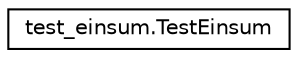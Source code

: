 digraph "Graphical Class Hierarchy"
{
 // LATEX_PDF_SIZE
  edge [fontname="Helvetica",fontsize="10",labelfontname="Helvetica",labelfontsize="10"];
  node [fontname="Helvetica",fontsize="10",shape=record];
  rankdir="LR";
  Node0 [label="test_einsum.TestEinsum",height=0.2,width=0.4,color="black", fillcolor="white", style="filled",URL="$classtest__einsum_1_1TestEinsum.html",tooltip=" "];
}
